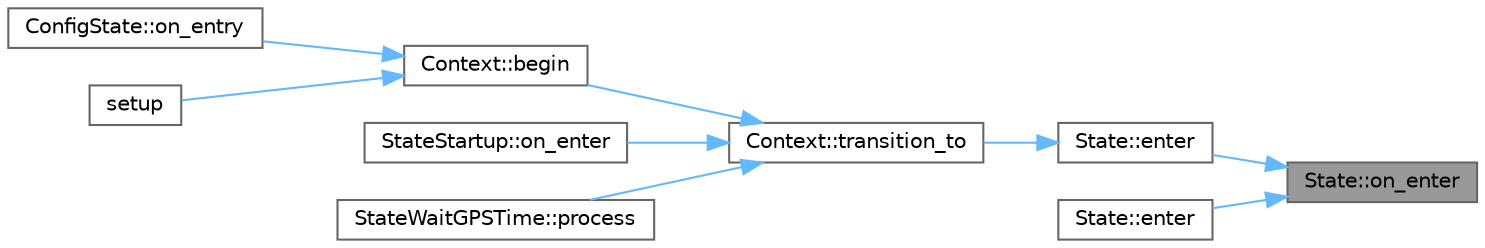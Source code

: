 digraph "State::on_enter"
{
 // LATEX_PDF_SIZE
  bgcolor="transparent";
  edge [fontname=Helvetica,fontsize=10,labelfontname=Helvetica,labelfontsize=10];
  node [fontname=Helvetica,fontsize=10,shape=box,height=0.2,width=0.4];
  rankdir="RL";
  Node1 [id="Node000001",label="State::on_enter",height=0.2,width=0.4,color="gray40", fillcolor="grey60", style="filled", fontcolor="black",tooltip=" "];
  Node1 -> Node2 [id="edge9_Node000001_Node000002",dir="back",color="steelblue1",style="solid",tooltip=" "];
  Node2 [id="Node000002",label="State::enter",height=0.2,width=0.4,color="grey40", fillcolor="white", style="filled",URL="$class_state.html#a3c1399d4cb6c84dfa4d8ba0ee71e2ce5",tooltip=" "];
  Node2 -> Node3 [id="edge10_Node000002_Node000003",dir="back",color="steelblue1",style="solid",tooltip=" "];
  Node3 [id="Node000003",label="Context::transition_to",height=0.2,width=0.4,color="grey40", fillcolor="white", style="filled",URL="$class_context.html#a33b213d58cb2d6bd4e2affdd5416e9be",tooltip=" "];
  Node3 -> Node4 [id="edge11_Node000003_Node000004",dir="back",color="steelblue1",style="solid",tooltip=" "];
  Node4 [id="Node000004",label="Context::begin",height=0.2,width=0.4,color="grey40", fillcolor="white", style="filled",URL="$class_context.html#ac449a249d2b16a40e2b154aa918267ac",tooltip=" "];
  Node4 -> Node5 [id="edge12_Node000004_Node000005",dir="back",color="steelblue1",style="solid",tooltip=" "];
  Node5 [id="Node000005",label="ConfigState::on_entry",height=0.2,width=0.4,color="grey40", fillcolor="white", style="filled",URL="$class_config_state.html#a0499ab1fa14a0bcadd22aed8762b8d39",tooltip=" "];
  Node4 -> Node6 [id="edge13_Node000004_Node000006",dir="back",color="steelblue1",style="solid",tooltip=" "];
  Node6 [id="Node000006",label="setup",height=0.2,width=0.4,color="grey40", fillcolor="white", style="filled",URL="$archive_2bgeigie__firmware__pio_2src_2main_8cpp.html#a4fc01d736fe50cf5b977f755b675f11d",tooltip=" "];
  Node3 -> Node7 [id="edge14_Node000003_Node000007",dir="back",color="steelblue1",style="solid",tooltip=" "];
  Node7 [id="Node000007",label="StateStartup::on_enter",height=0.2,width=0.4,color="grey40", fillcolor="white", style="filled",URL="$class_state_startup.html#aa18d08fdc8b18a4b9711a10075d992f8",tooltip=" "];
  Node3 -> Node8 [id="edge15_Node000003_Node000008",dir="back",color="steelblue1",style="solid",tooltip=" "];
  Node8 [id="Node000008",label="StateWaitGPSTime::process",height=0.2,width=0.4,color="grey40", fillcolor="white", style="filled",URL="$class_state_wait_g_p_s_time.html#a6953188f692b1a2d0e8d6ab42f6b7685",tooltip=" "];
  Node1 -> Node9 [id="edge16_Node000001_Node000009",dir="back",color="steelblue1",style="solid",tooltip=" "];
  Node9 [id="Node000009",label="State::enter",height=0.2,width=0.4,color="grey40", fillcolor="white", style="filled",URL="$class_state.html#a0d945aef6435c50896e9815b17a37e7c",tooltip=" "];
}
